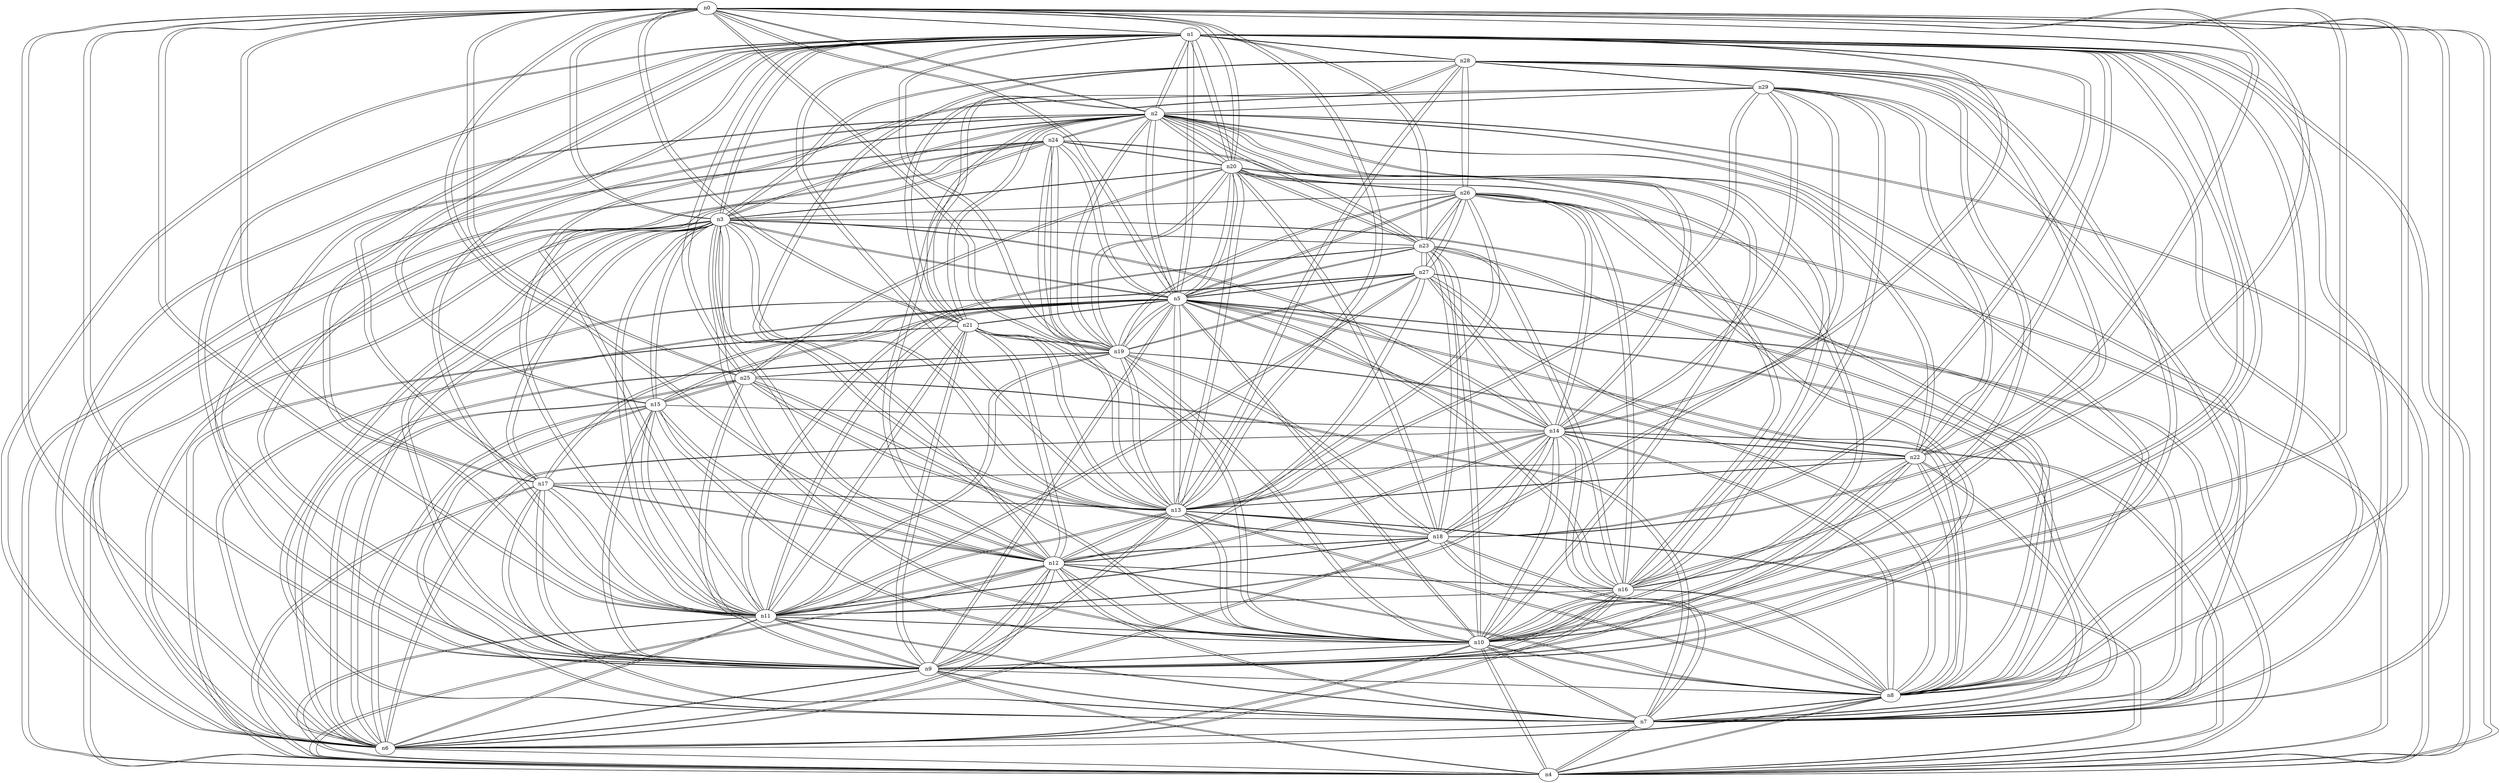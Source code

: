 graph {
n0;
n1;
n2;
n3;
n4;
n5;
n6;
n7;
n8;
n9;
n10;
n11;
n12;
n13;
n14;
n15;
n16;
n17;
n18;
n19;
n20;
n21;
n22;
n23;
n24;
n25;
n26;
n27;
n28;
n29;
n0 -- n5;
n0 -- n6;
n0 -- n4;
n0 -- n12;
n0 -- n18;
n0 -- n20;
n0 -- n8;
n0 -- n17;
n0 -- n25;
n0 -- n3;
n0 -- n10;
n0 -- n22;
n0 -- n21;
n0 -- n2;
n0 -- n11;
n0 -- n13;
n0 -- n9;
n0 -- n1;
n0 -- n7;
n0 -- n19;
n1 -- n5;
n1 -- n6;
n1 -- n4;
n1 -- n18;
n1 -- n14;
n1 -- n20;
n1 -- n8;
n1 -- n23;
n1 -- n17;
n1 -- n15;
n1 -- n25;
n1 -- n3;
n1 -- n10;
n1 -- n28;
n1 -- n16;
n1 -- n22;
n1 -- n2;
n1 -- n11;
n1 -- n13;
n1 -- n9;
n1 -- n0;
n1 -- n7;
n1 -- n19;
n2 -- n5;
n2 -- n6;
n2 -- n4;
n2 -- n12;
n2 -- n20;
n2 -- n29;
n2 -- n8;
n2 -- n23;
n2 -- n3;
n2 -- n10;
n2 -- n16;
n2 -- n22;
n2 -- n21;
n2 -- n11;
n2 -- n9;
n2 -- n0;
n2 -- n1;
n2 -- n7;
n2 -- n24;
n2 -- n19;
n3 -- n5;
n3 -- n6;
n3 -- n4;
n3 -- n12;
n3 -- n18;
n3 -- n14;
n3 -- n20;
n3 -- n8;
n3 -- n23;
n3 -- n17;
n3 -- n15;
n3 -- n10;
n3 -- n28;
n3 -- n2;
n3 -- n11;
n3 -- n13;
n3 -- n9;
n3 -- n0;
n3 -- n1;
n3 -- n7;
n3 -- n26;
n4 -- n5;
n4 -- n6;
n4 -- n12;
n4 -- n14;
n4 -- n8;
n4 -- n17;
n4 -- n3;
n4 -- n10;
n4 -- n21;
n4 -- n2;
n4 -- n11;
n4 -- n13;
n4 -- n9;
n4 -- n0;
n4 -- n1;
n4 -- n7;
n4 -- n24;
n4 -- n26;
n5 -- n6;
n5 -- n4;
n5 -- n14;
n5 -- n20;
n5 -- n8;
n5 -- n23;
n5 -- n17;
n5 -- n15;
n5 -- n3;
n5 -- n10;
n5 -- n16;
n5 -- n21;
n5 -- n2;
n5 -- n27;
n5 -- n11;
n5 -- n13;
n5 -- n9;
n5 -- n0;
n5 -- n1;
n5 -- n7;
n5 -- n24;
n5 -- n19;
n5 -- n26;
n6 -- n5;
n6 -- n4;
n6 -- n12;
n6 -- n18;
n6 -- n14;
n6 -- n8;
n6 -- n15;
n6 -- n25;
n6 -- n3;
n6 -- n10;
n6 -- n16;
n6 -- n2;
n6 -- n27;
n6 -- n11;
n6 -- n9;
n6 -- n0;
n6 -- n1;
n6 -- n7;
n6 -- n24;
n6 -- n19;
n7 -- n5;
n7 -- n6;
n7 -- n4;
n7 -- n12;
n7 -- n18;
n7 -- n8;
n7 -- n17;
n7 -- n15;
n7 -- n25;
n7 -- n3;
n7 -- n10;
n7 -- n28;
n7 -- n22;
n7 -- n2;
n7 -- n27;
n7 -- n11;
n7 -- n9;
n7 -- n0;
n7 -- n1;
n8 -- n5;
n8 -- n6;
n8 -- n4;
n8 -- n12;
n8 -- n18;
n8 -- n14;
n8 -- n29;
n8 -- n23;
n8 -- n3;
n8 -- n10;
n8 -- n16;
n8 -- n22;
n8 -- n2;
n8 -- n13;
n8 -- n9;
n8 -- n0;
n8 -- n1;
n8 -- n7;
n8 -- n19;
n9 -- n5;
n9 -- n6;
n9 -- n4;
n9 -- n12;
n9 -- n8;
n9 -- n17;
n9 -- n15;
n9 -- n25;
n9 -- n3;
n9 -- n10;
n9 -- n28;
n9 -- n16;
n9 -- n22;
n9 -- n21;
n9 -- n2;
n9 -- n11;
n9 -- n13;
n9 -- n0;
n9 -- n1;
n9 -- n7;
n9 -- n24;
n9 -- n26;
n10 -- n5;
n10 -- n6;
n10 -- n4;
n10 -- n12;
n10 -- n14;
n10 -- n20;
n10 -- n8;
n10 -- n23;
n10 -- n15;
n10 -- n25;
n10 -- n3;
n10 -- n28;
n10 -- n16;
n10 -- n22;
n10 -- n21;
n10 -- n2;
n10 -- n11;
n10 -- n13;
n10 -- n9;
n10 -- n0;
n10 -- n1;
n10 -- n7;
n10 -- n19;
n11 -- n5;
n11 -- n6;
n11 -- n4;
n11 -- n12;
n11 -- n18;
n11 -- n14;
n11 -- n29;
n11 -- n23;
n11 -- n17;
n11 -- n15;
n11 -- n3;
n11 -- n10;
n11 -- n16;
n11 -- n21;
n11 -- n2;
n11 -- n27;
n11 -- n13;
n11 -- n9;
n11 -- n0;
n11 -- n1;
n11 -- n7;
n11 -- n24;
n11 -- n19;
n12 -- n6;
n12 -- n4;
n12 -- n18;
n12 -- n14;
n12 -- n8;
n12 -- n17;
n12 -- n15;
n12 -- n10;
n12 -- n3;
n12 -- n28;
n12 -- n16;
n12 -- n21;
n12 -- n2;
n12 -- n27;
n12 -- n11;
n12 -- n13;
n12 -- n9;
n12 -- n0;
n12 -- n7;
n13 -- n5;
n13 -- n12;
n13 -- n4;
n13 -- n18;
n13 -- n14;
n13 -- n20;
n13 -- n29;
n13 -- n8;
n13 -- n17;
n13 -- n25;
n13 -- n3;
n13 -- n10;
n13 -- n28;
n13 -- n22;
n13 -- n21;
n13 -- n11;
n13 -- n9;
n13 -- n0;
n13 -- n1;
n13 -- n24;
n13 -- n19;
n13 -- n26;
n14 -- n5;
n14 -- n6;
n14 -- n4;
n14 -- n12;
n14 -- n18;
n14 -- n29;
n14 -- n8;
n14 -- n15;
n14 -- n10;
n14 -- n3;
n14 -- n16;
n14 -- n22;
n14 -- n27;
n14 -- n11;
n14 -- n13;
n14 -- n1;
n14 -- n24;
n14 -- n26;
n15 -- n5;
n15 -- n6;
n15 -- n11;
n15 -- n12;
n15 -- n14;
n15 -- n9;
n15 -- n25;
n15 -- n3;
n15 -- n10;
n15 -- n1;
n15 -- n7;
n16 -- n5;
n16 -- n6;
n16 -- n12;
n16 -- n14;
n16 -- n20;
n16 -- n29;
n16 -- n8;
n16 -- n23;
n16 -- n10;
n16 -- n28;
n16 -- n2;
n16 -- n11;
n16 -- n9;
n16 -- n1;
n16 -- n26;
n17 -- n5;
n17 -- n11;
n17 -- n4;
n17 -- n12;
n17 -- n13;
n17 -- n9;
n17 -- n0;
n17 -- n1;
n17 -- n3;
n17 -- n7;
n17 -- n22;
n18 -- n6;
n18 -- n12;
n18 -- n14;
n18 -- n20;
n18 -- n29;
n18 -- n8;
n18 -- n23;
n18 -- n3;
n18 -- n11;
n18 -- n13;
n18 -- n0;
n18 -- n1;
n18 -- n7;
n18 -- n19;
n19 -- n5;
n19 -- n6;
n19 -- n18;
n19 -- n20;
n19 -- n8;
n19 -- n25;
n19 -- n10;
n19 -- n21;
n19 -- n2;
n19 -- n27;
n19 -- n11;
n19 -- n13;
n19 -- n0;
n19 -- n1;
n19 -- n24;
n19 -- n26;
n20 -- n5;
n20 -- n18;
n20 -- n23;
n20 -- n25;
n20 -- n3;
n20 -- n10;
n20 -- n16;
n20 -- n2;
n20 -- n13;
n20 -- n0;
n20 -- n1;
n20 -- n24;
n20 -- n19;
n20 -- n26;
n21 -- n2;
n21 -- n5;
n21 -- n11;
n21 -- n12;
n21 -- n4;
n21 -- n13;
n21 -- n29;
n21 -- n9;
n21 -- n0;
n21 -- n10;
n21 -- n28;
n21 -- n19;
n22 -- n2;
n22 -- n27;
n22 -- n14;
n22 -- n13;
n22 -- n29;
n22 -- n9;
n22 -- n8;
n22 -- n17;
n22 -- n0;
n22 -- n1;
n22 -- n10;
n22 -- n7;
n23 -- n2;
n23 -- n27;
n23 -- n5;
n23 -- n11;
n23 -- n18;
n23 -- n20;
n23 -- n8;
n23 -- n1;
n23 -- n3;
n23 -- n10;
n23 -- n16;
n23 -- n26;
n24 -- n2;
n24 -- n5;
n24 -- n6;
n24 -- n4;
n24 -- n11;
n24 -- n14;
n24 -- n20;
n24 -- n13;
n24 -- n9;
n24 -- n19;
n25 -- n6;
n25 -- n13;
n25 -- n20;
n25 -- n9;
n25 -- n0;
n25 -- n15;
n25 -- n1;
n25 -- n10;
n25 -- n7;
n25 -- n19;
n26 -- n27;
n26 -- n5;
n26 -- n4;
n26 -- n14;
n26 -- n20;
n26 -- n13;
n26 -- n9;
n26 -- n23;
n26 -- n3;
n26 -- n28;
n26 -- n16;
n26 -- n19;
n27 -- n5;
n27 -- n6;
n27 -- n11;
n27 -- n12;
n27 -- n14;
n27 -- n23;
n27 -- n22;
n27 -- n7;
n27 -- n19;
n27 -- n26;
n28 -- n12;
n28 -- n13;
n28 -- n29;
n28 -- n9;
n28 -- n3;
n28 -- n1;
n28 -- n10;
n28 -- n16;
n28 -- n7;
n28 -- n21;
n28 -- n26;
n29 -- n2;
n29 -- n11;
n29 -- n18;
n29 -- n14;
n29 -- n13;
n29 -- n8;
n29 -- n28;
n29 -- n16;
n29 -- n22;
n29 -- n21;
}
